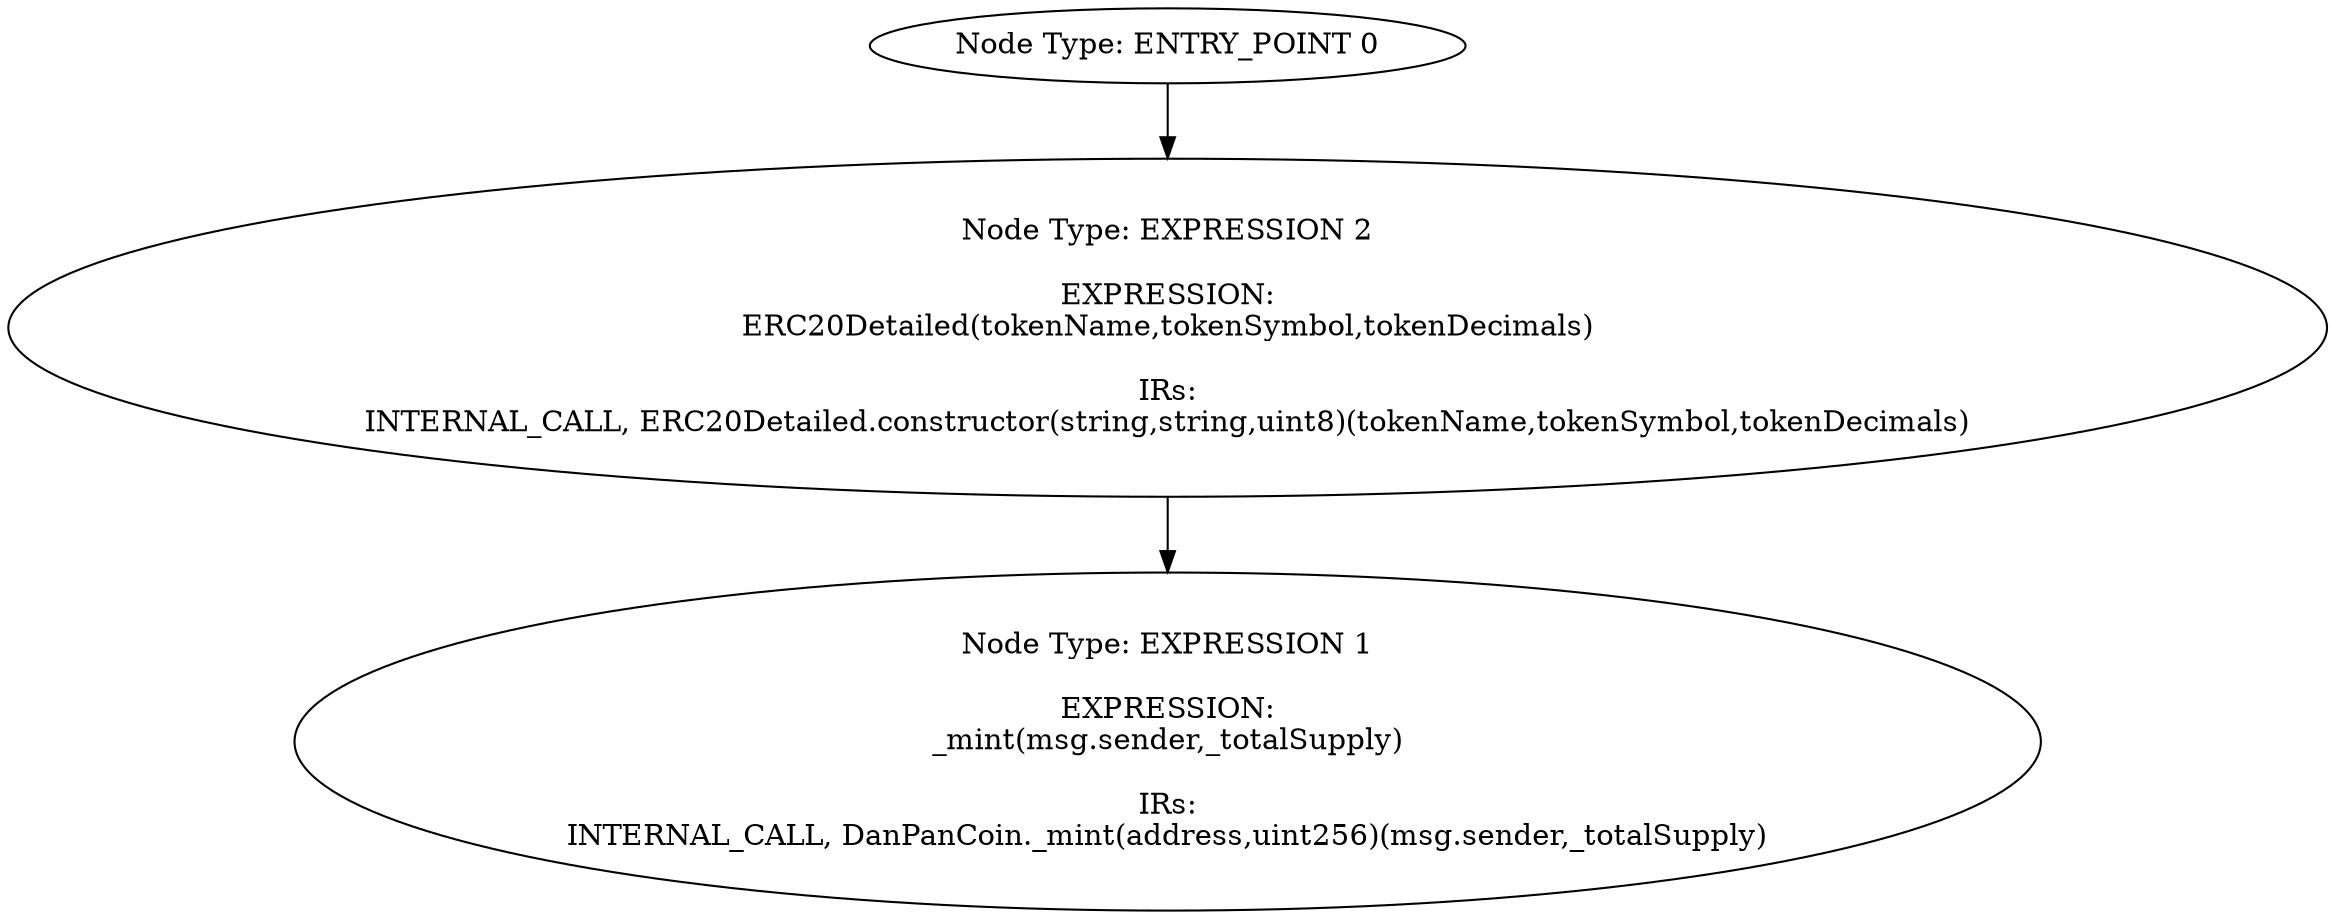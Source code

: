 digraph{
0[label="Node Type: ENTRY_POINT 0
"];
0->2;
1[label="Node Type: EXPRESSION 1

EXPRESSION:
_mint(msg.sender,_totalSupply)

IRs:
INTERNAL_CALL, DanPanCoin._mint(address,uint256)(msg.sender,_totalSupply)"];
2[label="Node Type: EXPRESSION 2

EXPRESSION:
ERC20Detailed(tokenName,tokenSymbol,tokenDecimals)

IRs:
INTERNAL_CALL, ERC20Detailed.constructor(string,string,uint8)(tokenName,tokenSymbol,tokenDecimals)"];
2->1;
}
